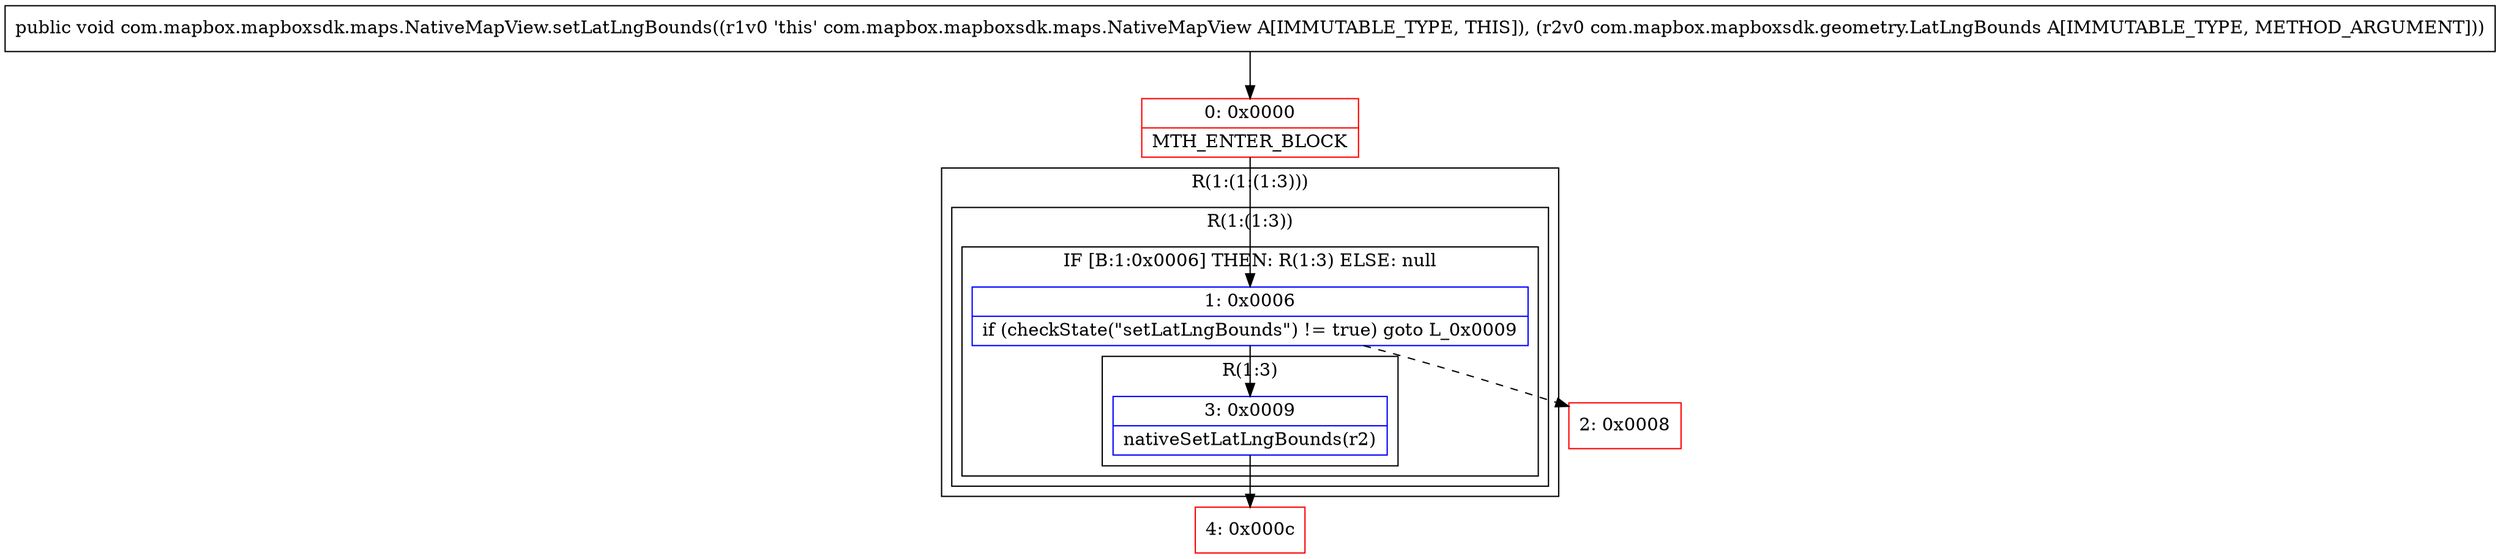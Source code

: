 digraph "CFG forcom.mapbox.mapboxsdk.maps.NativeMapView.setLatLngBounds(Lcom\/mapbox\/mapboxsdk\/geometry\/LatLngBounds;)V" {
subgraph cluster_Region_1583423585 {
label = "R(1:(1:(1:3)))";
node [shape=record,color=blue];
subgraph cluster_Region_1648483092 {
label = "R(1:(1:3))";
node [shape=record,color=blue];
subgraph cluster_IfRegion_1831953449 {
label = "IF [B:1:0x0006] THEN: R(1:3) ELSE: null";
node [shape=record,color=blue];
Node_1 [shape=record,label="{1\:\ 0x0006|if (checkState(\"setLatLngBounds\") != true) goto L_0x0009\l}"];
subgraph cluster_Region_1322611362 {
label = "R(1:3)";
node [shape=record,color=blue];
Node_3 [shape=record,label="{3\:\ 0x0009|nativeSetLatLngBounds(r2)\l}"];
}
}
}
}
Node_0 [shape=record,color=red,label="{0\:\ 0x0000|MTH_ENTER_BLOCK\l}"];
Node_2 [shape=record,color=red,label="{2\:\ 0x0008}"];
Node_4 [shape=record,color=red,label="{4\:\ 0x000c}"];
MethodNode[shape=record,label="{public void com.mapbox.mapboxsdk.maps.NativeMapView.setLatLngBounds((r1v0 'this' com.mapbox.mapboxsdk.maps.NativeMapView A[IMMUTABLE_TYPE, THIS]), (r2v0 com.mapbox.mapboxsdk.geometry.LatLngBounds A[IMMUTABLE_TYPE, METHOD_ARGUMENT])) }"];
MethodNode -> Node_0;
Node_1 -> Node_2[style=dashed];
Node_1 -> Node_3;
Node_3 -> Node_4;
Node_0 -> Node_1;
}

